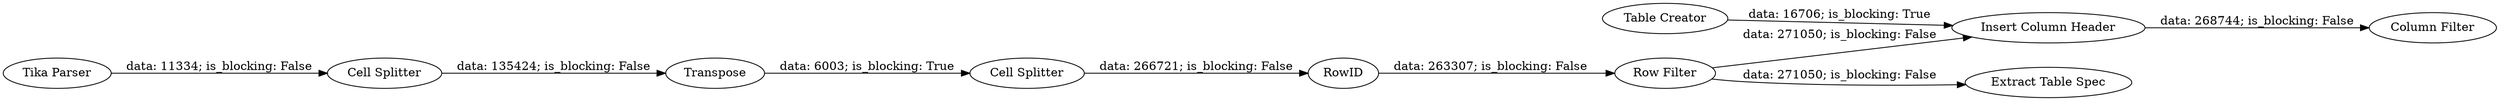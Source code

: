 digraph {
	"7715159443606187238_4" [label="Cell Splitter"]
	"7715159443606187238_7" [label=RowID]
	"7715159443606187238_1368" [label="Insert Column Header"]
	"7715159443606187238_1367" [label="Table Creator"]
	"7715159443606187238_8" [label="Row Filter"]
	"7715159443606187238_9" [label="Extract Table Spec"]
	"7715159443606187238_1369" [label="Column Filter"]
	"7715159443606187238_6" [label="Cell Splitter"]
	"7715159443606187238_5" [label=Transpose]
	"7715159443606187238_3" [label="Tika Parser"]
	"7715159443606187238_5" -> "7715159443606187238_6" [label="data: 6003; is_blocking: True"]
	"7715159443606187238_3" -> "7715159443606187238_4" [label="data: 11334; is_blocking: False"]
	"7715159443606187238_1368" -> "7715159443606187238_1369" [label="data: 268744; is_blocking: False"]
	"7715159443606187238_6" -> "7715159443606187238_7" [label="data: 266721; is_blocking: False"]
	"7715159443606187238_1367" -> "7715159443606187238_1368" [label="data: 16706; is_blocking: True"]
	"7715159443606187238_4" -> "7715159443606187238_5" [label="data: 135424; is_blocking: False"]
	"7715159443606187238_8" -> "7715159443606187238_9" [label="data: 271050; is_blocking: False"]
	"7715159443606187238_8" -> "7715159443606187238_1368" [label="data: 271050; is_blocking: False"]
	"7715159443606187238_7" -> "7715159443606187238_8" [label="data: 263307; is_blocking: False"]
	rankdir=LR
}

